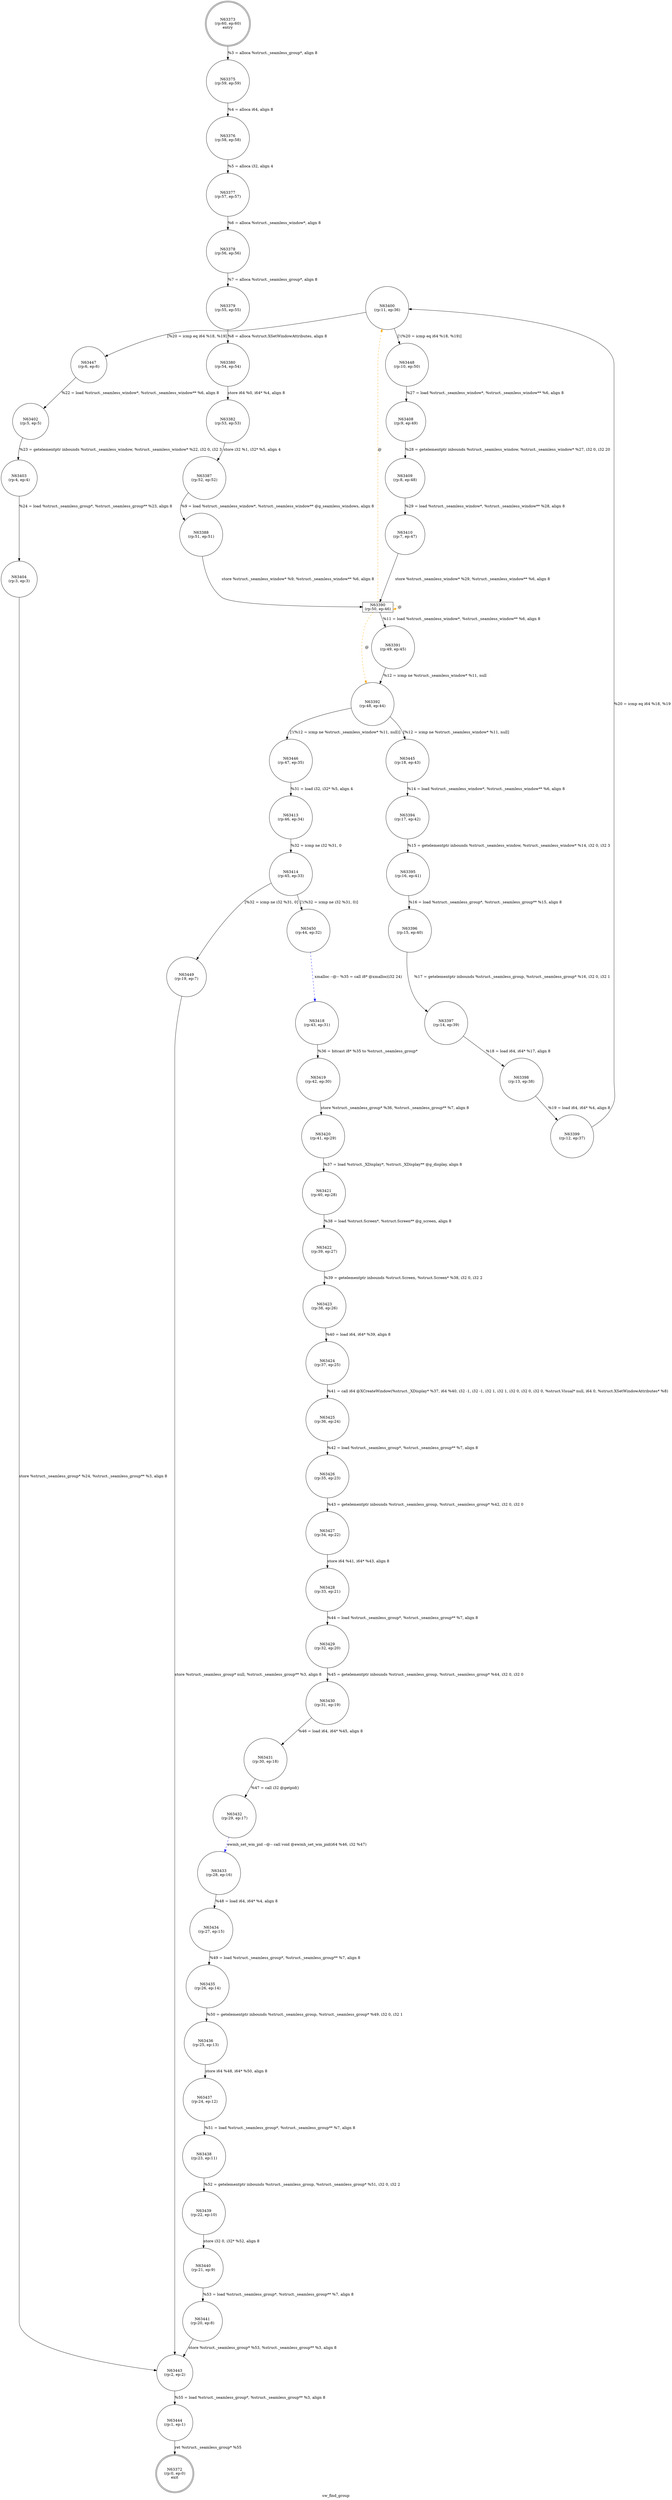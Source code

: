 digraph sw_find_group {
label="sw_find_group"
63372 [label="N63372\n(rp:0, ep:0)\nexit", shape="doublecircle"]
63373 [label="N63373\n(rp:60, ep:60)\nentry", shape="doublecircle"]
63373 -> 63375 [label="%3 = alloca %struct._seamless_group*, align 8"]
63375 [label="N63375\n(rp:59, ep:59)", shape="circle"]
63375 -> 63376 [label="%4 = alloca i64, align 8"]
63376 [label="N63376\n(rp:58, ep:58)", shape="circle"]
63376 -> 63377 [label="%5 = alloca i32, align 4"]
63377 [label="N63377\n(rp:57, ep:57)", shape="circle"]
63377 -> 63378 [label="%6 = alloca %struct._seamless_window*, align 8"]
63378 [label="N63378\n(rp:56, ep:56)", shape="circle"]
63378 -> 63379 [label="%7 = alloca %struct._seamless_group*, align 8"]
63379 [label="N63379\n(rp:55, ep:55)", shape="circle"]
63379 -> 63380 [label="%8 = alloca %struct.XSetWindowAttributes, align 8"]
63380 [label="N63380\n(rp:54, ep:54)", shape="circle"]
63380 -> 63382 [label="store i64 %0, i64* %4, align 8"]
63382 [label="N63382\n(rp:53, ep:53)", shape="circle"]
63382 -> 63387 [label="store i32 %1, i32* %5, align 4"]
63387 [label="N63387\n(rp:52, ep:52)", shape="circle"]
63387 -> 63388 [label="%9 = load %struct._seamless_window*, %struct._seamless_window** @g_seamless_windows, align 8"]
63388 [label="N63388\n(rp:51, ep:51)", shape="circle"]
63388 -> 63390 [label="store %struct._seamless_window* %9, %struct._seamless_window** %6, align 8"]
63390 [label="N63390\n(rp:50, ep:46)", shape="box"]
63390 -> 63391 [label="%11 = load %struct._seamless_window*, %struct._seamless_window** %6, align 8"]
63390 -> 63390 [label="@", style="dashed", color="orange"]
63390 -> 63392 [label="@", style="dashed", color="orange"]
63390 -> 63400 [label="@", style="dashed", color="orange"]
63391 [label="N63391\n(rp:49, ep:45)", shape="circle"]
63391 -> 63392 [label="%12 = icmp ne %struct._seamless_window* %11, null"]
63392 [label="N63392\n(rp:48, ep:44)", shape="circle"]
63392 -> 63445 [label="[%12 = icmp ne %struct._seamless_window* %11, null]"]
63392 -> 63446 [label="[!(%12 = icmp ne %struct._seamless_window* %11, null)]"]
63394 [label="N63394\n(rp:17, ep:42)", shape="circle"]
63394 -> 63395 [label="%15 = getelementptr inbounds %struct._seamless_window, %struct._seamless_window* %14, i32 0, i32 3"]
63395 [label="N63395\n(rp:16, ep:41)", shape="circle"]
63395 -> 63396 [label="%16 = load %struct._seamless_group*, %struct._seamless_group** %15, align 8"]
63396 [label="N63396\n(rp:15, ep:40)", shape="circle"]
63396 -> 63397 [label="%17 = getelementptr inbounds %struct._seamless_group, %struct._seamless_group* %16, i32 0, i32 1"]
63397 [label="N63397\n(rp:14, ep:39)", shape="circle"]
63397 -> 63398 [label="%18 = load i64, i64* %17, align 8"]
63398 [label="N63398\n(rp:13, ep:38)", shape="circle"]
63398 -> 63399 [label="%19 = load i64, i64* %4, align 8"]
63399 [label="N63399\n(rp:12, ep:37)", shape="circle"]
63399 -> 63400 [label="%20 = icmp eq i64 %18, %19"]
63400 [label="N63400\n(rp:11, ep:36)", shape="circle"]
63400 -> 63447 [label="[%20 = icmp eq i64 %18, %19]"]
63400 -> 63448 [label="[!(%20 = icmp eq i64 %18, %19)]"]
63402 [label="N63402\n(rp:5, ep:5)", shape="circle"]
63402 -> 63403 [label="%23 = getelementptr inbounds %struct._seamless_window, %struct._seamless_window* %22, i32 0, i32 3"]
63403 [label="N63403\n(rp:4, ep:4)", shape="circle"]
63403 -> 63404 [label="%24 = load %struct._seamless_group*, %struct._seamless_group** %23, align 8"]
63404 [label="N63404\n(rp:3, ep:3)", shape="circle"]
63404 -> 63443 [label="store %struct._seamless_group* %24, %struct._seamless_group** %3, align 8"]
63408 [label="N63408\n(rp:9, ep:49)", shape="circle"]
63408 -> 63409 [label="%28 = getelementptr inbounds %struct._seamless_window, %struct._seamless_window* %27, i32 0, i32 20"]
63409 [label="N63409\n(rp:8, ep:48)", shape="circle"]
63409 -> 63410 [label="%29 = load %struct._seamless_window*, %struct._seamless_window** %28, align 8"]
63410 [label="N63410\n(rp:7, ep:47)", shape="circle"]
63410 -> 63390 [label="store %struct._seamless_window* %29, %struct._seamless_window** %6, align 8"]
63413 [label="N63413\n(rp:46, ep:34)", shape="circle"]
63413 -> 63414 [label="%32 = icmp ne i32 %31, 0"]
63414 [label="N63414\n(rp:45, ep:33)", shape="circle"]
63414 -> 63449 [label="[%32 = icmp ne i32 %31, 0]"]
63414 -> 63450 [label="[!(%32 = icmp ne i32 %31, 0)]"]
63418 [label="N63418\n(rp:43, ep:31)", shape="circle"]
63418 -> 63419 [label="%36 = bitcast i8* %35 to %struct._seamless_group*"]
63419 [label="N63419\n(rp:42, ep:30)", shape="circle"]
63419 -> 63420 [label="store %struct._seamless_group* %36, %struct._seamless_group** %7, align 8"]
63420 [label="N63420\n(rp:41, ep:29)", shape="circle"]
63420 -> 63421 [label="%37 = load %struct._XDisplay*, %struct._XDisplay** @g_display, align 8"]
63421 [label="N63421\n(rp:40, ep:28)", shape="circle"]
63421 -> 63422 [label="%38 = load %struct.Screen*, %struct.Screen** @g_screen, align 8"]
63422 [label="N63422\n(rp:39, ep:27)", shape="circle"]
63422 -> 63423 [label="%39 = getelementptr inbounds %struct.Screen, %struct.Screen* %38, i32 0, i32 2"]
63423 [label="N63423\n(rp:38, ep:26)", shape="circle"]
63423 -> 63424 [label="%40 = load i64, i64* %39, align 8"]
63424 [label="N63424\n(rp:37, ep:25)", shape="circle"]
63424 -> 63425 [label="%41 = call i64 @XCreateWindow(%struct._XDisplay* %37, i64 %40, i32 -1, i32 -1, i32 1, i32 1, i32 0, i32 0, i32 0, %struct.Visual* null, i64 0, %struct.XSetWindowAttributes* %8)"]
63425 [label="N63425\n(rp:36, ep:24)", shape="circle"]
63425 -> 63426 [label="%42 = load %struct._seamless_group*, %struct._seamless_group** %7, align 8"]
63426 [label="N63426\n(rp:35, ep:23)", shape="circle"]
63426 -> 63427 [label="%43 = getelementptr inbounds %struct._seamless_group, %struct._seamless_group* %42, i32 0, i32 0"]
63427 [label="N63427\n(rp:34, ep:22)", shape="circle"]
63427 -> 63428 [label="store i64 %41, i64* %43, align 8"]
63428 [label="N63428\n(rp:33, ep:21)", shape="circle"]
63428 -> 63429 [label="%44 = load %struct._seamless_group*, %struct._seamless_group** %7, align 8"]
63429 [label="N63429\n(rp:32, ep:20)", shape="circle"]
63429 -> 63430 [label="%45 = getelementptr inbounds %struct._seamless_group, %struct._seamless_group* %44, i32 0, i32 0"]
63430 [label="N63430\n(rp:31, ep:19)", shape="circle"]
63430 -> 63431 [label="%46 = load i64, i64* %45, align 8"]
63431 [label="N63431\n(rp:30, ep:18)", shape="circle"]
63431 -> 63432 [label="%47 = call i32 @getpid()"]
63432 [label="N63432\n(rp:29, ep:17)", shape="circle"]
63432 -> 63433 [label="ewmh_set_wm_pid --@-- call void @ewmh_set_wm_pid(i64 %46, i32 %47)", style="dashed", color="blue"]
63433 [label="N63433\n(rp:28, ep:16)", shape="circle"]
63433 -> 63434 [label="%48 = load i64, i64* %4, align 8"]
63434 [label="N63434\n(rp:27, ep:15)", shape="circle"]
63434 -> 63435 [label="%49 = load %struct._seamless_group*, %struct._seamless_group** %7, align 8"]
63435 [label="N63435\n(rp:26, ep:14)", shape="circle"]
63435 -> 63436 [label="%50 = getelementptr inbounds %struct._seamless_group, %struct._seamless_group* %49, i32 0, i32 1"]
63436 [label="N63436\n(rp:25, ep:13)", shape="circle"]
63436 -> 63437 [label="store i64 %48, i64* %50, align 8"]
63437 [label="N63437\n(rp:24, ep:12)", shape="circle"]
63437 -> 63438 [label="%51 = load %struct._seamless_group*, %struct._seamless_group** %7, align 8"]
63438 [label="N63438\n(rp:23, ep:11)", shape="circle"]
63438 -> 63439 [label="%52 = getelementptr inbounds %struct._seamless_group, %struct._seamless_group* %51, i32 0, i32 2"]
63439 [label="N63439\n(rp:22, ep:10)", shape="circle"]
63439 -> 63440 [label="store i32 0, i32* %52, align 8"]
63440 [label="N63440\n(rp:21, ep:9)", shape="circle"]
63440 -> 63441 [label="%53 = load %struct._seamless_group*, %struct._seamless_group** %7, align 8"]
63441 [label="N63441\n(rp:20, ep:8)", shape="circle"]
63441 -> 63443 [label="store %struct._seamless_group* %53, %struct._seamless_group** %3, align 8"]
63443 [label="N63443\n(rp:2, ep:2)", shape="circle"]
63443 -> 63444 [label="%55 = load %struct._seamless_group*, %struct._seamless_group** %3, align 8"]
63444 [label="N63444\n(rp:1, ep:1)", shape="circle"]
63444 -> 63372 [label="ret %struct._seamless_group* %55"]
63445 [label="N63445\n(rp:18, ep:43)", shape="circle"]
63445 -> 63394 [label="%14 = load %struct._seamless_window*, %struct._seamless_window** %6, align 8"]
63446 [label="N63446\n(rp:47, ep:35)", shape="circle"]
63446 -> 63413 [label="%31 = load i32, i32* %5, align 4"]
63447 [label="N63447\n(rp:6, ep:6)", shape="circle"]
63447 -> 63402 [label="%22 = load %struct._seamless_window*, %struct._seamless_window** %6, align 8"]
63448 [label="N63448\n(rp:10, ep:50)", shape="circle"]
63448 -> 63408 [label="%27 = load %struct._seamless_window*, %struct._seamless_window** %6, align 8"]
63449 [label="N63449\n(rp:19, ep:7)", shape="circle"]
63449 -> 63443 [label="store %struct._seamless_group* null, %struct._seamless_group** %3, align 8"]
63450 [label="N63450\n(rp:44, ep:32)", shape="circle"]
63450 -> 63418 [label="xmalloc --@-- %35 = call i8* @xmalloc(i32 24)", style="dashed", color="blue"]
}
